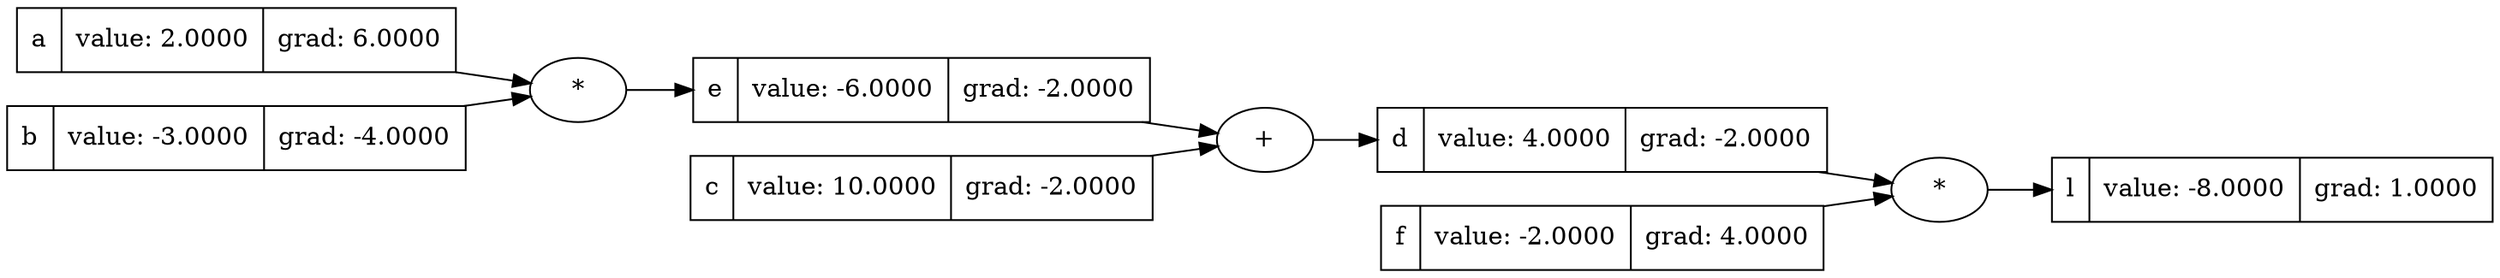 digraph {
graph [rankdir=LR]
  "140723243007640" [label="{l | value: -8.0000 | grad: 1.0000 }" shape=record]
  "140723243007640*" [label="*"]
  "140723243007640*" -> "140723243007640"
  "93985504022160" -> "140723243007640*"
  "93985504022320" -> "140723243007640*"
  "93985504022160" [label="{d | value: 4.0000 | grad: -2.0000 }" shape=record]
  "93985504022160+" [label="+"]
  "93985504022160+" -> "93985504022160"
  "93985504021616" -> "93985504022160+"
  "93985504021776" -> "93985504022160+"
  "93985504021616" [label="{e | value: -6.0000 | grad: -2.0000 }" shape=record]
  "93985504021616*" [label="*"]
  "93985504021616*" -> "93985504021616"
  "93985504021344" -> "93985504021616*"
  "93985504017152" -> "93985504021616*"
  "93985504021344" [label="{a | value: 2.0000 | grad: 6.0000 }" shape=record]
  "93985504017152" [label="{b | value: -3.0000 | grad: -4.0000 }" shape=record]
  "93985504021776" [label="{c | value: 10.0000 | grad: -2.0000 }" shape=record]
  "93985504022320" [label="{f | value: -2.0000 | grad: 4.0000 }" shape=record]
}
